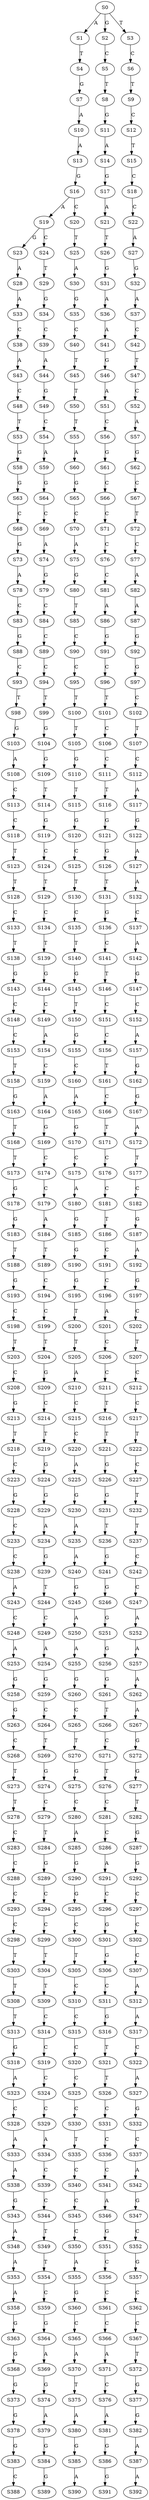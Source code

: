 strict digraph  {
	S0 -> S1 [ label = A ];
	S0 -> S2 [ label = G ];
	S0 -> S3 [ label = T ];
	S1 -> S4 [ label = T ];
	S2 -> S5 [ label = C ];
	S3 -> S6 [ label = C ];
	S4 -> S7 [ label = G ];
	S5 -> S8 [ label = T ];
	S6 -> S9 [ label = T ];
	S7 -> S10 [ label = A ];
	S8 -> S11 [ label = G ];
	S9 -> S12 [ label = C ];
	S10 -> S13 [ label = A ];
	S11 -> S14 [ label = A ];
	S12 -> S15 [ label = T ];
	S13 -> S16 [ label = G ];
	S14 -> S17 [ label = G ];
	S15 -> S18 [ label = C ];
	S16 -> S19 [ label = A ];
	S16 -> S20 [ label = C ];
	S17 -> S21 [ label = A ];
	S18 -> S22 [ label = C ];
	S19 -> S23 [ label = G ];
	S19 -> S24 [ label = C ];
	S20 -> S25 [ label = T ];
	S21 -> S26 [ label = T ];
	S22 -> S27 [ label = A ];
	S23 -> S28 [ label = A ];
	S24 -> S29 [ label = T ];
	S25 -> S30 [ label = A ];
	S26 -> S31 [ label = G ];
	S27 -> S32 [ label = G ];
	S28 -> S33 [ label = A ];
	S29 -> S34 [ label = G ];
	S30 -> S35 [ label = G ];
	S31 -> S36 [ label = A ];
	S32 -> S37 [ label = A ];
	S33 -> S38 [ label = C ];
	S34 -> S39 [ label = C ];
	S35 -> S40 [ label = C ];
	S36 -> S41 [ label = A ];
	S37 -> S42 [ label = C ];
	S38 -> S43 [ label = A ];
	S39 -> S44 [ label = A ];
	S40 -> S45 [ label = T ];
	S41 -> S46 [ label = G ];
	S42 -> S47 [ label = T ];
	S43 -> S48 [ label = C ];
	S44 -> S49 [ label = G ];
	S45 -> S50 [ label = T ];
	S46 -> S51 [ label = A ];
	S47 -> S52 [ label = C ];
	S48 -> S53 [ label = T ];
	S49 -> S54 [ label = C ];
	S50 -> S55 [ label = T ];
	S51 -> S56 [ label = C ];
	S52 -> S57 [ label = A ];
	S53 -> S58 [ label = G ];
	S54 -> S59 [ label = A ];
	S55 -> S60 [ label = A ];
	S56 -> S61 [ label = G ];
	S57 -> S62 [ label = G ];
	S58 -> S63 [ label = G ];
	S59 -> S64 [ label = G ];
	S60 -> S65 [ label = G ];
	S61 -> S66 [ label = C ];
	S62 -> S67 [ label = C ];
	S63 -> S68 [ label = C ];
	S64 -> S69 [ label = C ];
	S65 -> S70 [ label = C ];
	S66 -> S71 [ label = C ];
	S67 -> S72 [ label = T ];
	S68 -> S73 [ label = G ];
	S69 -> S74 [ label = A ];
	S70 -> S75 [ label = A ];
	S71 -> S76 [ label = C ];
	S72 -> S77 [ label = C ];
	S73 -> S78 [ label = A ];
	S74 -> S79 [ label = G ];
	S75 -> S80 [ label = G ];
	S76 -> S81 [ label = C ];
	S77 -> S82 [ label = A ];
	S78 -> S83 [ label = C ];
	S79 -> S84 [ label = C ];
	S80 -> S85 [ label = T ];
	S81 -> S86 [ label = A ];
	S82 -> S87 [ label = A ];
	S83 -> S88 [ label = G ];
	S84 -> S89 [ label = C ];
	S85 -> S90 [ label = C ];
	S86 -> S91 [ label = G ];
	S87 -> S92 [ label = G ];
	S88 -> S93 [ label = C ];
	S89 -> S94 [ label = C ];
	S90 -> S95 [ label = C ];
	S91 -> S96 [ label = C ];
	S92 -> S97 [ label = G ];
	S93 -> S98 [ label = T ];
	S94 -> S99 [ label = T ];
	S95 -> S100 [ label = T ];
	S96 -> S101 [ label = T ];
	S97 -> S102 [ label = C ];
	S98 -> S103 [ label = G ];
	S99 -> S104 [ label = G ];
	S100 -> S105 [ label = T ];
	S101 -> S106 [ label = C ];
	S102 -> S107 [ label = T ];
	S103 -> S108 [ label = A ];
	S104 -> S109 [ label = G ];
	S105 -> S110 [ label = G ];
	S106 -> S111 [ label = C ];
	S107 -> S112 [ label = C ];
	S108 -> S113 [ label = C ];
	S109 -> S114 [ label = T ];
	S110 -> S115 [ label = T ];
	S111 -> S116 [ label = T ];
	S112 -> S117 [ label = A ];
	S113 -> S118 [ label = C ];
	S114 -> S119 [ label = G ];
	S115 -> S120 [ label = G ];
	S116 -> S121 [ label = G ];
	S117 -> S122 [ label = G ];
	S118 -> S123 [ label = T ];
	S119 -> S124 [ label = C ];
	S120 -> S125 [ label = C ];
	S121 -> S126 [ label = G ];
	S122 -> S127 [ label = A ];
	S123 -> S128 [ label = T ];
	S124 -> S129 [ label = T ];
	S125 -> S130 [ label = T ];
	S126 -> S131 [ label = T ];
	S127 -> S132 [ label = A ];
	S128 -> S133 [ label = C ];
	S129 -> S134 [ label = C ];
	S130 -> S135 [ label = C ];
	S131 -> S136 [ label = G ];
	S132 -> S137 [ label = C ];
	S133 -> S138 [ label = T ];
	S134 -> S139 [ label = T ];
	S135 -> S140 [ label = T ];
	S136 -> S141 [ label = C ];
	S137 -> S142 [ label = A ];
	S138 -> S143 [ label = G ];
	S139 -> S144 [ label = G ];
	S140 -> S145 [ label = G ];
	S141 -> S146 [ label = T ];
	S142 -> S147 [ label = G ];
	S143 -> S148 [ label = C ];
	S144 -> S149 [ label = C ];
	S145 -> S150 [ label = T ];
	S146 -> S151 [ label = C ];
	S147 -> S152 [ label = C ];
	S148 -> S153 [ label = C ];
	S149 -> S154 [ label = A ];
	S150 -> S155 [ label = G ];
	S151 -> S156 [ label = C ];
	S152 -> S157 [ label = A ];
	S153 -> S158 [ label = T ];
	S154 -> S159 [ label = C ];
	S155 -> S160 [ label = C ];
	S156 -> S161 [ label = T ];
	S157 -> S162 [ label = G ];
	S158 -> S163 [ label = G ];
	S159 -> S164 [ label = A ];
	S160 -> S165 [ label = A ];
	S161 -> S166 [ label = C ];
	S162 -> S167 [ label = G ];
	S163 -> S168 [ label = T ];
	S164 -> S169 [ label = G ];
	S165 -> S170 [ label = G ];
	S166 -> S171 [ label = T ];
	S167 -> S172 [ label = A ];
	S168 -> S173 [ label = T ];
	S169 -> S174 [ label = C ];
	S170 -> S175 [ label = C ];
	S171 -> S176 [ label = C ];
	S172 -> S177 [ label = T ];
	S173 -> S178 [ label = G ];
	S174 -> S179 [ label = C ];
	S175 -> S180 [ label = A ];
	S176 -> S181 [ label = C ];
	S177 -> S182 [ label = C ];
	S178 -> S183 [ label = G ];
	S179 -> S184 [ label = A ];
	S180 -> S185 [ label = G ];
	S181 -> S186 [ label = T ];
	S182 -> S187 [ label = G ];
	S183 -> S188 [ label = T ];
	S184 -> S189 [ label = T ];
	S185 -> S190 [ label = G ];
	S186 -> S191 [ label = C ];
	S187 -> S192 [ label = A ];
	S188 -> S193 [ label = G ];
	S189 -> S194 [ label = C ];
	S190 -> S195 [ label = G ];
	S191 -> S196 [ label = C ];
	S192 -> S197 [ label = G ];
	S193 -> S198 [ label = C ];
	S194 -> S199 [ label = C ];
	S195 -> S200 [ label = T ];
	S196 -> S201 [ label = A ];
	S197 -> S202 [ label = C ];
	S198 -> S203 [ label = T ];
	S199 -> S204 [ label = T ];
	S200 -> S205 [ label = T ];
	S201 -> S206 [ label = C ];
	S202 -> S207 [ label = T ];
	S203 -> S208 [ label = C ];
	S204 -> S209 [ label = G ];
	S205 -> S210 [ label = A ];
	S206 -> S211 [ label = C ];
	S207 -> S212 [ label = C ];
	S208 -> S213 [ label = G ];
	S209 -> S214 [ label = C ];
	S210 -> S215 [ label = C ];
	S211 -> S216 [ label = T ];
	S212 -> S217 [ label = C ];
	S213 -> S218 [ label = T ];
	S214 -> S219 [ label = T ];
	S215 -> S220 [ label = C ];
	S216 -> S221 [ label = T ];
	S217 -> S222 [ label = T ];
	S218 -> S223 [ label = C ];
	S219 -> S224 [ label = G ];
	S220 -> S225 [ label = A ];
	S221 -> S226 [ label = G ];
	S222 -> S227 [ label = C ];
	S223 -> S228 [ label = G ];
	S224 -> S229 [ label = G ];
	S225 -> S230 [ label = G ];
	S226 -> S231 [ label = G ];
	S227 -> S232 [ label = T ];
	S228 -> S233 [ label = C ];
	S229 -> S234 [ label = A ];
	S230 -> S235 [ label = A ];
	S231 -> S236 [ label = T ];
	S232 -> S237 [ label = T ];
	S233 -> S238 [ label = C ];
	S234 -> S239 [ label = G ];
	S235 -> S240 [ label = A ];
	S236 -> S241 [ label = G ];
	S237 -> S242 [ label = C ];
	S238 -> S243 [ label = A ];
	S239 -> S244 [ label = T ];
	S240 -> S245 [ label = G ];
	S241 -> S246 [ label = G ];
	S242 -> S247 [ label = C ];
	S243 -> S248 [ label = C ];
	S244 -> S249 [ label = C ];
	S245 -> S250 [ label = A ];
	S246 -> S251 [ label = G ];
	S247 -> S252 [ label = A ];
	S248 -> S253 [ label = A ];
	S249 -> S254 [ label = A ];
	S250 -> S255 [ label = A ];
	S251 -> S256 [ label = G ];
	S252 -> S257 [ label = A ];
	S253 -> S258 [ label = G ];
	S254 -> S259 [ label = G ];
	S255 -> S260 [ label = G ];
	S256 -> S261 [ label = G ];
	S257 -> S262 [ label = A ];
	S258 -> S263 [ label = G ];
	S259 -> S264 [ label = C ];
	S260 -> S265 [ label = C ];
	S261 -> S266 [ label = T ];
	S262 -> S267 [ label = A ];
	S263 -> S268 [ label = C ];
	S264 -> S269 [ label = T ];
	S265 -> S270 [ label = T ];
	S266 -> S271 [ label = C ];
	S267 -> S272 [ label = G ];
	S268 -> S273 [ label = T ];
	S269 -> S274 [ label = G ];
	S270 -> S275 [ label = G ];
	S271 -> S276 [ label = T ];
	S272 -> S277 [ label = G ];
	S273 -> S278 [ label = T ];
	S274 -> S279 [ label = C ];
	S275 -> S280 [ label = C ];
	S276 -> S281 [ label = C ];
	S277 -> S282 [ label = T ];
	S278 -> S283 [ label = C ];
	S279 -> S284 [ label = T ];
	S280 -> S285 [ label = A ];
	S281 -> S286 [ label = C ];
	S282 -> S287 [ label = G ];
	S283 -> S288 [ label = C ];
	S284 -> S289 [ label = G ];
	S285 -> S290 [ label = G ];
	S286 -> S291 [ label = A ];
	S287 -> S292 [ label = G ];
	S288 -> S293 [ label = C ];
	S289 -> S294 [ label = C ];
	S290 -> S295 [ label = G ];
	S291 -> S296 [ label = C ];
	S292 -> S297 [ label = C ];
	S293 -> S298 [ label = C ];
	S294 -> S299 [ label = C ];
	S295 -> S300 [ label = C ];
	S296 -> S301 [ label = G ];
	S297 -> S302 [ label = C ];
	S298 -> S303 [ label = T ];
	S299 -> S304 [ label = T ];
	S300 -> S305 [ label = T ];
	S301 -> S306 [ label = G ];
	S302 -> S307 [ label = C ];
	S303 -> S308 [ label = T ];
	S304 -> S309 [ label = T ];
	S305 -> S310 [ label = C ];
	S306 -> S311 [ label = C ];
	S307 -> S312 [ label = A ];
	S308 -> S313 [ label = T ];
	S309 -> S314 [ label = C ];
	S310 -> S315 [ label = C ];
	S311 -> S316 [ label = G ];
	S312 -> S317 [ label = A ];
	S313 -> S318 [ label = G ];
	S314 -> S319 [ label = C ];
	S315 -> S320 [ label = C ];
	S316 -> S321 [ label = T ];
	S317 -> S322 [ label = C ];
	S318 -> S323 [ label = A ];
	S319 -> S324 [ label = C ];
	S320 -> S325 [ label = C ];
	S321 -> S326 [ label = T ];
	S322 -> S327 [ label = A ];
	S323 -> S328 [ label = C ];
	S324 -> S329 [ label = C ];
	S325 -> S330 [ label = C ];
	S326 -> S331 [ label = C ];
	S327 -> S332 [ label = G ];
	S328 -> S333 [ label = A ];
	S329 -> S334 [ label = A ];
	S330 -> S335 [ label = T ];
	S331 -> S336 [ label = C ];
	S332 -> S337 [ label = C ];
	S333 -> S338 [ label = A ];
	S334 -> S339 [ label = C ];
	S335 -> S340 [ label = C ];
	S336 -> S341 [ label = C ];
	S337 -> S342 [ label = A ];
	S338 -> S343 [ label = G ];
	S339 -> S344 [ label = C ];
	S340 -> S345 [ label = C ];
	S341 -> S346 [ label = A ];
	S342 -> S347 [ label = G ];
	S343 -> S348 [ label = A ];
	S344 -> S349 [ label = T ];
	S345 -> S350 [ label = C ];
	S346 -> S351 [ label = G ];
	S347 -> S352 [ label = C ];
	S348 -> S353 [ label = A ];
	S349 -> S354 [ label = T ];
	S350 -> S355 [ label = A ];
	S351 -> S356 [ label = C ];
	S352 -> S357 [ label = G ];
	S353 -> S358 [ label = A ];
	S354 -> S359 [ label = C ];
	S355 -> S360 [ label = G ];
	S356 -> S361 [ label = C ];
	S357 -> S362 [ label = C ];
	S358 -> S363 [ label = G ];
	S359 -> S364 [ label = G ];
	S360 -> S365 [ label = C ];
	S361 -> S366 [ label = C ];
	S362 -> S367 [ label = C ];
	S363 -> S368 [ label = G ];
	S364 -> S369 [ label = A ];
	S365 -> S370 [ label = A ];
	S366 -> S371 [ label = A ];
	S367 -> S372 [ label = T ];
	S368 -> S373 [ label = G ];
	S369 -> S374 [ label = G ];
	S370 -> S375 [ label = T ];
	S371 -> S376 [ label = C ];
	S372 -> S377 [ label = G ];
	S373 -> S378 [ label = G ];
	S374 -> S379 [ label = A ];
	S375 -> S380 [ label = A ];
	S376 -> S381 [ label = A ];
	S377 -> S382 [ label = G ];
	S378 -> S383 [ label = G ];
	S379 -> S384 [ label = G ];
	S380 -> S385 [ label = G ];
	S381 -> S386 [ label = G ];
	S382 -> S387 [ label = A ];
	S383 -> S388 [ label = C ];
	S384 -> S389 [ label = G ];
	S385 -> S390 [ label = A ];
	S386 -> S391 [ label = G ];
	S387 -> S392 [ label = A ];
}
